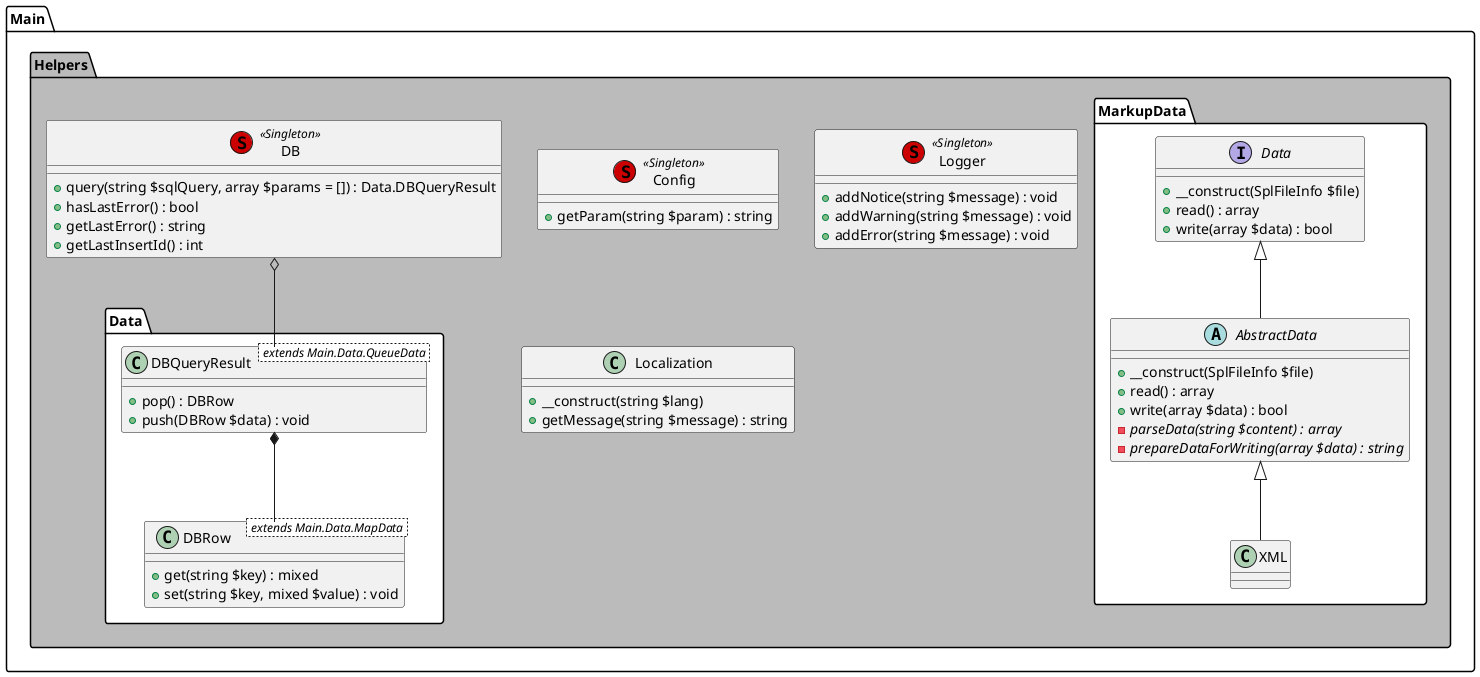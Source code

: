 @startuml

namespace Main.Helpers #BBB {
    class Config << (S,#CC0000) Singleton >> {
        +getParam(string $param) : string
    }

    class DB << (S,#CC0000) Singleton >> {
        +query(string $sqlQuery, array $params = []) : Data.DBQueryResult
        +hasLastError() : bool
        +getLastError() : string
        +getLastInsertId() : int
    }

    class Logger << (S,#CC0000) Singleton >> {
        +addNotice(string $message) : void
        +addWarning(string $message) : void
        +addError(string $message) : void
    }

    class Localization {
        +__construct(string $lang)
        +getMessage(string $message) : string
    }
    /' ------------------------------------------- '/
    /' ------------------ Data ------------------- '/
    /' ------------------------------------------- '/
    namespace Data #FFF {
        class DBRow < extends Main.Data.MapData > {
            +get(string $key) : mixed
            +set(string $key, mixed $value) : void
        }

        class DBQueryResult < extends Main.Data.QueueData > {
            +pop() : DBRow
            +push(DBRow $data) : void
        }

        DBQueryResult *-- DBRow
    }
    /' ------------------------------------------- '/
    /' --------------- MarkupData ---------------- '/
    /' ------------------------------------------- '/
    namespace MarkupData #FFF {
        interface Data {
            +__construct(SplFileInfo $file)
            +read() : array
            +write(array $data) : bool
        }

        abstract AbstractData {
            +__construct(SplFileInfo $file)
            +read() : array
            +write(array $data) : bool
            -{abstract}parseData(string $content) : array
            -{abstract}prepareDataForWriting(array $data) : string
        }

        class XML {

        }

        Data            <|--    AbstractData
        AbstractData    <|--    XML
    }
    /' ------------------------------------------- '/
    /' ---------------- Relations ---------------- '/
    /' ------------------------------------------- '/
    DB o-- Main.Helpers.Data.DBQueryResult
}

@enduml
